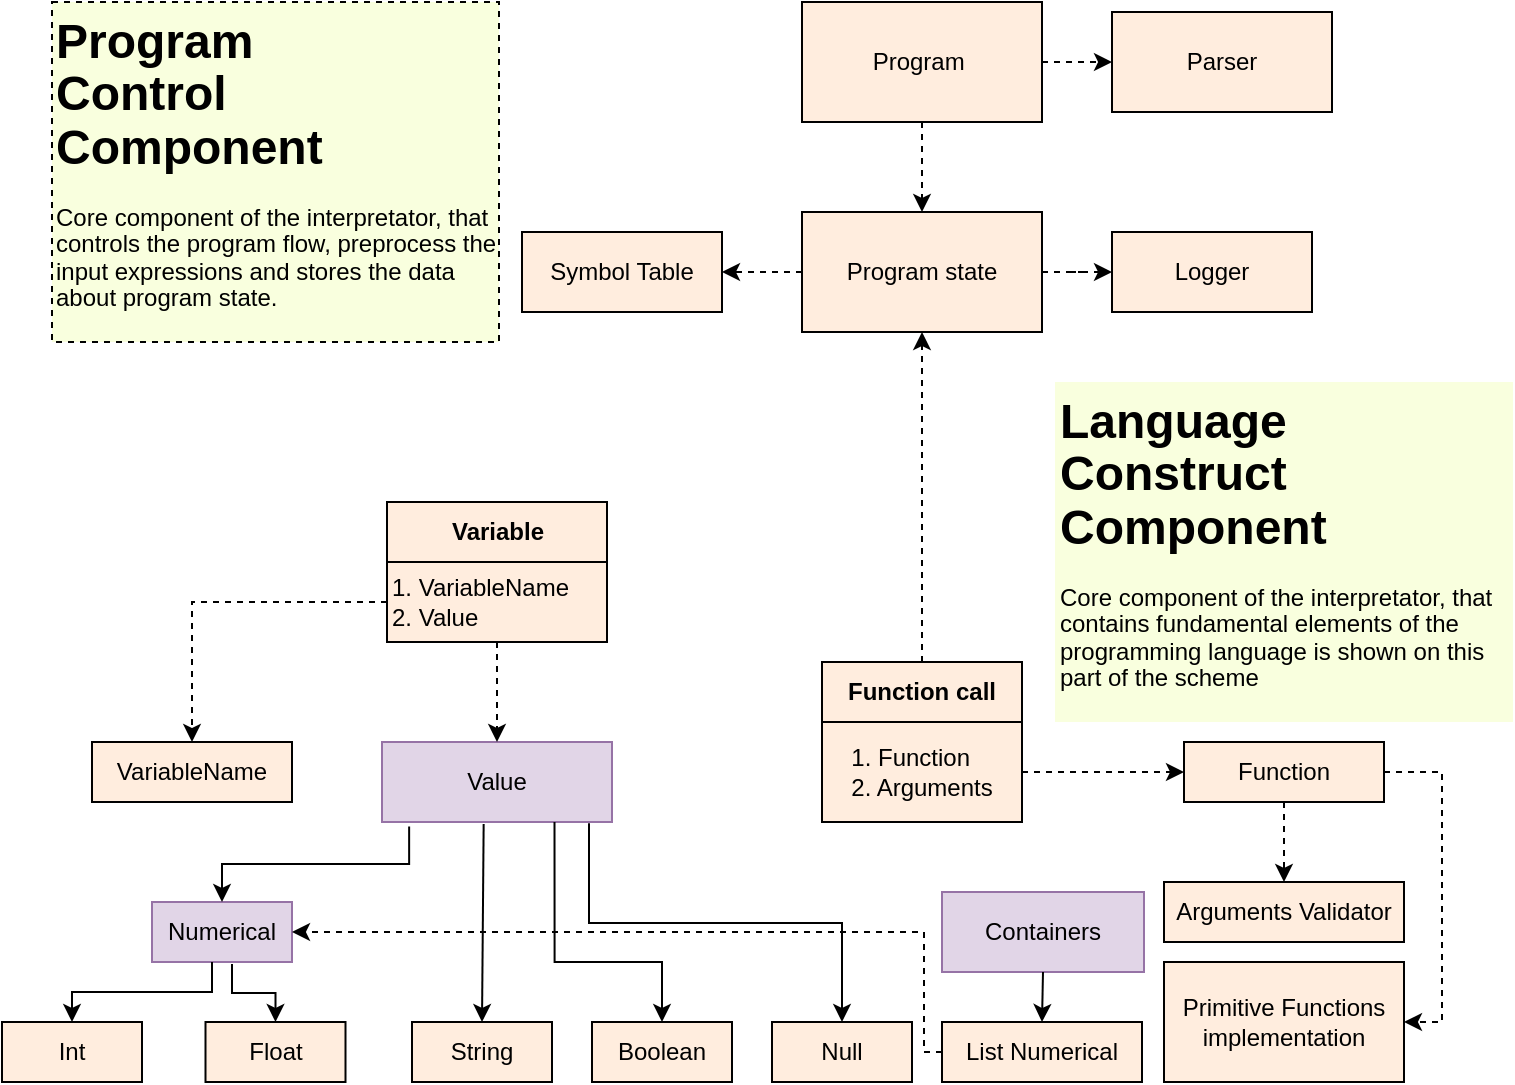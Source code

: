 <mxfile version="24.7.17">
  <diagram name="Страница — 1" id="39CopM4U_Jnnk8-4A_5U">
    <mxGraphModel dx="1138" dy="624" grid="1" gridSize="10" guides="1" tooltips="1" connect="1" arrows="1" fold="1" page="1" pageScale="1" pageWidth="827" pageHeight="1169" math="0" shadow="0">
      <root>
        <mxCell id="0" />
        <mxCell id="1" parent="0" />
        <mxCell id="wvWucrkjCvH1_LwUqL4V-4" value="Int" style="rounded=0;whiteSpace=wrap;html=1;fillColor=#FFEDDE;" vertex="1" parent="1">
          <mxGeometry x="50" y="1100" width="70" height="30" as="geometry" />
        </mxCell>
        <mxCell id="wvWucrkjCvH1_LwUqL4V-5" value="Float" style="rounded=0;whiteSpace=wrap;html=1;fillColor=#FFEDDE;" vertex="1" parent="1">
          <mxGeometry x="151.75" y="1100" width="70" height="30" as="geometry" />
        </mxCell>
        <mxCell id="wvWucrkjCvH1_LwUqL4V-6" value="String" style="rounded=0;whiteSpace=wrap;html=1;fillColor=#FFEDDE;" vertex="1" parent="1">
          <mxGeometry x="255" y="1100" width="70" height="30" as="geometry" />
        </mxCell>
        <mxCell id="wvWucrkjCvH1_LwUqL4V-7" value="Boolean" style="rounded=0;whiteSpace=wrap;html=1;fillColor=#FFEDDE;" vertex="1" parent="1">
          <mxGeometry x="345" y="1100" width="70" height="30" as="geometry" />
        </mxCell>
        <mxCell id="wvWucrkjCvH1_LwUqL4V-8" value="Null" style="rounded=0;whiteSpace=wrap;html=1;fillColor=#FFEDDE;" vertex="1" parent="1">
          <mxGeometry x="435" y="1100" width="70" height="30" as="geometry" />
        </mxCell>
        <mxCell id="wvWucrkjCvH1_LwUqL4V-10" value="Numerical" style="rounded=0;whiteSpace=wrap;html=1;fillColor=#e1d5e7;strokeColor=#9673a6;" vertex="1" parent="1">
          <mxGeometry x="125" y="1040" width="70" height="30" as="geometry" />
        </mxCell>
        <mxCell id="wvWucrkjCvH1_LwUqL4V-12" value="" style="endArrow=classic;html=1;rounded=0;entryX=0.5;entryY=0;entryDx=0;entryDy=0;edgeStyle=elbowEdgeStyle;elbow=vertical;fillColor=#FFEDDE;" edge="1" parent="1" target="wvWucrkjCvH1_LwUqL4V-4">
          <mxGeometry width="50" height="50" relative="1" as="geometry">
            <mxPoint x="155" y="1070" as="sourcePoint" />
            <mxPoint x="205" y="1020" as="targetPoint" />
          </mxGeometry>
        </mxCell>
        <mxCell id="wvWucrkjCvH1_LwUqL4V-13" value="" style="endArrow=classic;html=1;rounded=0;entryX=0.5;entryY=0;entryDx=0;entryDy=0;edgeStyle=elbowEdgeStyle;elbow=vertical;fillColor=#FFEDDE;" edge="1" parent="1" target="wvWucrkjCvH1_LwUqL4V-5">
          <mxGeometry width="50" height="50" relative="1" as="geometry">
            <mxPoint x="165" y="1071" as="sourcePoint" />
            <mxPoint x="195" y="1100" as="targetPoint" />
          </mxGeometry>
        </mxCell>
        <mxCell id="wvWucrkjCvH1_LwUqL4V-15" value="Value" style="rounded=0;whiteSpace=wrap;html=1;labelBackgroundColor=none;fillColor=#e1d5e7;strokeColor=#9673a6;" vertex="1" parent="1">
          <mxGeometry x="240" y="960" width="115" height="40" as="geometry" />
        </mxCell>
        <mxCell id="wvWucrkjCvH1_LwUqL4V-17" value="" style="endArrow=classic;html=1;rounded=0;exitX=0.118;exitY=1.055;exitDx=0;exitDy=0;entryX=0.5;entryY=0;entryDx=0;entryDy=0;edgeStyle=elbowEdgeStyle;elbow=vertical;exitPerimeter=0;fillColor=#FFEDDE;" edge="1" parent="1" source="wvWucrkjCvH1_LwUqL4V-15" target="wvWucrkjCvH1_LwUqL4V-10">
          <mxGeometry width="50" height="50" relative="1" as="geometry">
            <mxPoint x="405" y="1080" as="sourcePoint" />
            <mxPoint x="455" y="1030" as="targetPoint" />
          </mxGeometry>
        </mxCell>
        <mxCell id="wvWucrkjCvH1_LwUqL4V-18" value="" style="endArrow=classic;html=1;rounded=0;entryX=0.5;entryY=0;entryDx=0;entryDy=0;exitX=0.442;exitY=1.025;exitDx=0;exitDy=0;exitPerimeter=0;fillColor=#FFEDDE;" edge="1" parent="1" source="wvWucrkjCvH1_LwUqL4V-15" target="wvWucrkjCvH1_LwUqL4V-6">
          <mxGeometry width="50" height="50" relative="1" as="geometry">
            <mxPoint x="290" y="1000" as="sourcePoint" />
            <mxPoint x="455" y="1030" as="targetPoint" />
          </mxGeometry>
        </mxCell>
        <mxCell id="wvWucrkjCvH1_LwUqL4V-19" value="" style="endArrow=classic;html=1;rounded=0;exitX=0.75;exitY=1;exitDx=0;exitDy=0;entryX=0.5;entryY=0;entryDx=0;entryDy=0;edgeStyle=orthogonalEdgeStyle;fillColor=#FFEDDE;" edge="1" parent="1" source="wvWucrkjCvH1_LwUqL4V-15" target="wvWucrkjCvH1_LwUqL4V-7">
          <mxGeometry width="50" height="50" relative="1" as="geometry">
            <mxPoint x="405" y="1080" as="sourcePoint" />
            <mxPoint x="455" y="1030" as="targetPoint" />
            <Array as="points">
              <mxPoint x="326" y="1070" />
              <mxPoint x="380" y="1070" />
            </Array>
          </mxGeometry>
        </mxCell>
        <mxCell id="wvWucrkjCvH1_LwUqL4V-20" value="" style="endArrow=classic;html=1;rounded=0;edgeStyle=elbowEdgeStyle;elbow=vertical;exitX=0.9;exitY=1.015;exitDx=0;exitDy=0;exitPerimeter=0;fillColor=#FFEDDE;" edge="1" parent="1" source="wvWucrkjCvH1_LwUqL4V-15">
          <mxGeometry width="50" height="50" relative="1" as="geometry">
            <mxPoint x="331" y="1010" as="sourcePoint" />
            <mxPoint x="470" y="1100" as="targetPoint" />
          </mxGeometry>
        </mxCell>
        <mxCell id="wvWucrkjCvH1_LwUqL4V-21" value="Containers" style="rounded=0;whiteSpace=wrap;html=1;fillColor=#e1d5e7;strokeColor=#9673a6;" vertex="1" parent="1">
          <mxGeometry x="520" y="1035" width="101" height="40" as="geometry" />
        </mxCell>
        <mxCell id="wvWucrkjCvH1_LwUqL4V-22" value="" style="endArrow=classic;html=1;rounded=0;exitX=0.5;exitY=1;exitDx=0;exitDy=0;entryX=0.5;entryY=0;entryDx=0;entryDy=0;fillColor=#FFEDDE;" edge="1" parent="1" source="wvWucrkjCvH1_LwUqL4V-21" target="wvWucrkjCvH1_LwUqL4V-23">
          <mxGeometry width="50" height="50" relative="1" as="geometry">
            <mxPoint x="392.5" y="980" as="sourcePoint" />
            <mxPoint x="565.5" y="1090" as="targetPoint" />
          </mxGeometry>
        </mxCell>
        <mxCell id="wvWucrkjCvH1_LwUqL4V-23" value="List Numerical" style="rounded=0;whiteSpace=wrap;html=1;fillColor=#FFEDDE;" vertex="1" parent="1">
          <mxGeometry x="520" y="1100" width="100" height="30" as="geometry" />
        </mxCell>
        <mxCell id="wvWucrkjCvH1_LwUqL4V-45" value="" style="edgeStyle=orthogonalEdgeStyle;rounded=0;orthogonalLoop=1;jettySize=auto;html=1;dashed=1;fillColor=#FFEDDE;" edge="1" parent="1" source="wvWucrkjCvH1_LwUqL4V-31" target="wvWucrkjCvH1_LwUqL4V-44">
          <mxGeometry relative="1" as="geometry" />
        </mxCell>
        <mxCell id="wvWucrkjCvH1_LwUqL4V-31" value="1. VariableName&lt;div&gt;2. Value&lt;/div&gt;" style="rounded=0;whiteSpace=wrap;html=1;align=left;fillColor=#FFEDDE;" vertex="1" parent="1">
          <mxGeometry x="242.5" y="870" width="110" height="40" as="geometry" />
        </mxCell>
        <mxCell id="wvWucrkjCvH1_LwUqL4V-39" value="" style="edgeStyle=orthogonalEdgeStyle;rounded=0;orthogonalLoop=1;jettySize=auto;html=1;dashed=1;fillColor=#FFEDDE;" edge="1" parent="1" source="wvWucrkjCvH1_LwUqL4V-32" target="wvWucrkjCvH1_LwUqL4V-38">
          <mxGeometry relative="1" as="geometry" />
        </mxCell>
        <mxCell id="wvWucrkjCvH1_LwUqL4V-32" value="Function" style="rounded=0;whiteSpace=wrap;html=1;fillColor=#FFEDDE;" vertex="1" parent="1">
          <mxGeometry x="641" y="960" width="100" height="30" as="geometry" />
        </mxCell>
        <mxCell id="wvWucrkjCvH1_LwUqL4V-37" value="" style="edgeStyle=orthogonalEdgeStyle;rounded=0;orthogonalLoop=1;jettySize=auto;html=1;dashed=1;fillColor=#FFEDDE;" edge="1" parent="1" source="wvWucrkjCvH1_LwUqL4V-34" target="wvWucrkjCvH1_LwUqL4V-32">
          <mxGeometry relative="1" as="geometry" />
        </mxCell>
        <mxCell id="wvWucrkjCvH1_LwUqL4V-35" value="" style="endArrow=classic;html=1;rounded=0;exitX=0.5;exitY=1;exitDx=0;exitDy=0;entryX=0.5;entryY=0;entryDx=0;entryDy=0;dashed=1;fillColor=#FFEDDE;" edge="1" parent="1" source="wvWucrkjCvH1_LwUqL4V-31" target="wvWucrkjCvH1_LwUqL4V-15">
          <mxGeometry width="50" height="50" relative="1" as="geometry">
            <mxPoint x="415" y="930" as="sourcePoint" />
            <mxPoint x="465" y="880" as="targetPoint" />
          </mxGeometry>
        </mxCell>
        <mxCell id="wvWucrkjCvH1_LwUqL4V-36" value="" style="endArrow=classic;html=1;rounded=0;exitX=0;exitY=0.5;exitDx=0;exitDy=0;dashed=1;edgeStyle=elbowEdgeStyle;entryX=1;entryY=0.5;entryDx=0;entryDy=0;fillColor=#FFEDDE;" edge="1" parent="1" source="wvWucrkjCvH1_LwUqL4V-23" target="wvWucrkjCvH1_LwUqL4V-10">
          <mxGeometry width="50" height="50" relative="1" as="geometry">
            <mxPoint x="493.5" y="1115" as="sourcePoint" />
            <mxPoint x="171" y="1060" as="targetPoint" />
            <Array as="points">
              <mxPoint x="511" y="1090" />
            </Array>
          </mxGeometry>
        </mxCell>
        <mxCell id="wvWucrkjCvH1_LwUqL4V-38" value="&lt;div&gt;&lt;br&gt;&lt;/div&gt;Arguments Validator&lt;div&gt;&lt;br&gt;&lt;/div&gt;" style="rounded=0;whiteSpace=wrap;html=1;fillColor=#FFEDDE;" vertex="1" parent="1">
          <mxGeometry x="631" y="1030" width="120" height="30" as="geometry" />
        </mxCell>
        <mxCell id="wvWucrkjCvH1_LwUqL4V-42" value="Function call" style="swimlane;whiteSpace=wrap;html=1;startSize=30;fillColor=#FFEDDE;" vertex="1" parent="1">
          <mxGeometry x="460" y="920" width="100" height="80" as="geometry">
            <mxRectangle x="644" y="240" width="110" height="30" as="alternateBounds" />
          </mxGeometry>
        </mxCell>
        <mxCell id="wvWucrkjCvH1_LwUqL4V-34" value="&lt;div style=&quot;text-align: left;&quot;&gt;&lt;span style=&quot;background-color: initial;&quot;&gt;1. Function&lt;/span&gt;&lt;/div&gt;2. Arguments" style="rounded=0;whiteSpace=wrap;html=1;fillColor=#FFEDDE;" vertex="1" parent="wvWucrkjCvH1_LwUqL4V-42">
          <mxGeometry y="30" width="100" height="50" as="geometry" />
        </mxCell>
        <mxCell id="wvWucrkjCvH1_LwUqL4V-44" value="VariableName" style="rounded=0;whiteSpace=wrap;html=1;fillColor=#FFEDDE;" vertex="1" parent="1">
          <mxGeometry x="95" y="960" width="100" height="30" as="geometry" />
        </mxCell>
        <mxCell id="wvWucrkjCvH1_LwUqL4V-46" value="Variable" style="swimlane;whiteSpace=wrap;html=1;startSize=30;fillColor=#FFEDDE;" vertex="1" parent="1">
          <mxGeometry x="242.5" y="840" width="110" height="70" as="geometry" />
        </mxCell>
        <mxCell id="wvWucrkjCvH1_LwUqL4V-50" value="&lt;h1 style=&quot;margin-top: 0px; line-height: 110%;&quot;&gt;Language Construct Component&lt;/h1&gt;&lt;p style=&quot;line-height: 110%;&quot;&gt;Core component of the interpretator, that contains fundamental elements of the programming language is shown on this part of the scheme&lt;/p&gt;" style="text;html=1;whiteSpace=wrap;overflow=hidden;rounded=0;align=left;verticalAlign=top;textShadow=0;fillColor=#f9ffde;dashed=1;" vertex="1" parent="1">
          <mxGeometry x="576.5" y="780" width="229" height="170" as="geometry" />
        </mxCell>
        <mxCell id="wvWucrkjCvH1_LwUqL4V-52" value="Primitive Functions implementation" style="rounded=0;whiteSpace=wrap;html=1;fillColor=#FFEDDE;" vertex="1" parent="1">
          <mxGeometry x="631" y="1070" width="120" height="60" as="geometry" />
        </mxCell>
        <mxCell id="wvWucrkjCvH1_LwUqL4V-53" value="" style="endArrow=classic;html=1;rounded=0;exitX=1;exitY=0.5;exitDx=0;exitDy=0;entryX=1;entryY=0.5;entryDx=0;entryDy=0;edgeStyle=orthogonalEdgeStyle;dashed=1;fillColor=#FFEDDE;" edge="1" parent="1" source="wvWucrkjCvH1_LwUqL4V-32" target="wvWucrkjCvH1_LwUqL4V-52">
          <mxGeometry width="50" height="50" relative="1" as="geometry">
            <mxPoint x="741" y="980" as="sourcePoint" />
            <mxPoint x="791" y="930" as="targetPoint" />
            <Array as="points">
              <mxPoint x="770" y="975" />
              <mxPoint x="770" y="1100" />
            </Array>
          </mxGeometry>
        </mxCell>
        <mxCell id="wvWucrkjCvH1_LwUqL4V-56" value="" style="edgeStyle=orthogonalEdgeStyle;rounded=0;orthogonalLoop=1;jettySize=auto;html=1;dashed=1;fillColor=#FFEDDE;" edge="1" parent="1" source="wvWucrkjCvH1_LwUqL4V-54" target="wvWucrkjCvH1_LwUqL4V-55">
          <mxGeometry relative="1" as="geometry" />
        </mxCell>
        <mxCell id="wvWucrkjCvH1_LwUqL4V-58" value="" style="edgeStyle=orthogonalEdgeStyle;rounded=0;orthogonalLoop=1;jettySize=auto;html=1;dashed=1;fillColor=#FFEDDE;" edge="1" parent="1" source="wvWucrkjCvH1_LwUqL4V-54" target="wvWucrkjCvH1_LwUqL4V-57">
          <mxGeometry relative="1" as="geometry" />
        </mxCell>
        <mxCell id="wvWucrkjCvH1_LwUqL4V-54" value="Program state" style="rounded=0;whiteSpace=wrap;html=1;fillColor=#FFEDDE;" vertex="1" parent="1">
          <mxGeometry x="450" y="695" width="120" height="60" as="geometry" />
        </mxCell>
        <mxCell id="wvWucrkjCvH1_LwUqL4V-55" value="Symbol Table" style="whiteSpace=wrap;html=1;rounded=0;fillColor=#FFEDDE;" vertex="1" parent="1">
          <mxGeometry x="310" y="705" width="100" height="40" as="geometry" />
        </mxCell>
        <mxCell id="wvWucrkjCvH1_LwUqL4V-57" value="Logger" style="whiteSpace=wrap;html=1;rounded=0;fillColor=#FFEDDE;" vertex="1" parent="1">
          <mxGeometry x="605" y="705" width="100" height="40" as="geometry" />
        </mxCell>
        <mxCell id="wvWucrkjCvH1_LwUqL4V-60" value="" style="endArrow=classic;html=1;rounded=0;entryX=0.5;entryY=1;entryDx=0;entryDy=0;exitX=0.5;exitY=0;exitDx=0;exitDy=0;dashed=1;edgeStyle=orthogonalEdgeStyle;fillColor=#FFEDDE;" edge="1" parent="1" source="wvWucrkjCvH1_LwUqL4V-42" target="wvWucrkjCvH1_LwUqL4V-54">
          <mxGeometry width="50" height="50" relative="1" as="geometry">
            <mxPoint x="430" y="790" as="sourcePoint" />
            <mxPoint x="480" y="740" as="targetPoint" />
          </mxGeometry>
        </mxCell>
        <mxCell id="wvWucrkjCvH1_LwUqL4V-71" value="" style="edgeStyle=orthogonalEdgeStyle;rounded=0;orthogonalLoop=1;jettySize=auto;html=1;entryX=0.5;entryY=0;entryDx=0;entryDy=0;dashed=1;fillColor=#FFEDDE;" edge="1" parent="1" source="wvWucrkjCvH1_LwUqL4V-65" target="wvWucrkjCvH1_LwUqL4V-54">
          <mxGeometry relative="1" as="geometry">
            <mxPoint x="595.0" y="560" as="targetPoint" />
          </mxGeometry>
        </mxCell>
        <mxCell id="wvWucrkjCvH1_LwUqL4V-65" value="Program&amp;nbsp;" style="rounded=0;whiteSpace=wrap;html=1;fillColor=#FFEDDE;" vertex="1" parent="1">
          <mxGeometry x="450" y="590" width="120" height="60" as="geometry" />
        </mxCell>
        <mxCell id="wvWucrkjCvH1_LwUqL4V-72" value="" style="endArrow=classic;html=1;rounded=0;exitX=1;exitY=0.5;exitDx=0;exitDy=0;edgeStyle=orthogonalEdgeStyle;dashed=1;entryX=0;entryY=0.5;entryDx=0;entryDy=0;fillColor=#FFEDDE;" edge="1" parent="1" source="wvWucrkjCvH1_LwUqL4V-65" target="wvWucrkjCvH1_LwUqL4V-73">
          <mxGeometry width="50" height="50" relative="1" as="geometry">
            <mxPoint x="570" y="595" as="sourcePoint" />
            <mxPoint x="645" y="590" as="targetPoint" />
          </mxGeometry>
        </mxCell>
        <mxCell id="wvWucrkjCvH1_LwUqL4V-73" value="Parser" style="rounded=0;whiteSpace=wrap;html=1;fillColor=#FFEDDE;" vertex="1" parent="1">
          <mxGeometry x="605" y="595" width="110" height="50" as="geometry" />
        </mxCell>
        <mxCell id="wvWucrkjCvH1_LwUqL4V-74" value="&lt;h1 style=&quot;margin-top: 0px; line-height: 110%;&quot;&gt;Program&amp;nbsp; &amp;nbsp; &lt;br&gt;Control&amp;nbsp; Component&lt;/h1&gt;&lt;p style=&quot;line-height: 110%;&quot;&gt;Core component of the interpretator, that controls the program flow, preprocess the input expressions and stores the data about program state.&amp;nbsp;&lt;/p&gt;" style="text;html=1;whiteSpace=wrap;overflow=hidden;rounded=0;align=left;verticalAlign=top;textShadow=0;fillColor=#f9ffde;strokeColor=default;dashed=1;" vertex="1" parent="1">
          <mxGeometry x="75" y="590" width="223.5" height="170" as="geometry" />
        </mxCell>
      </root>
    </mxGraphModel>
  </diagram>
</mxfile>
